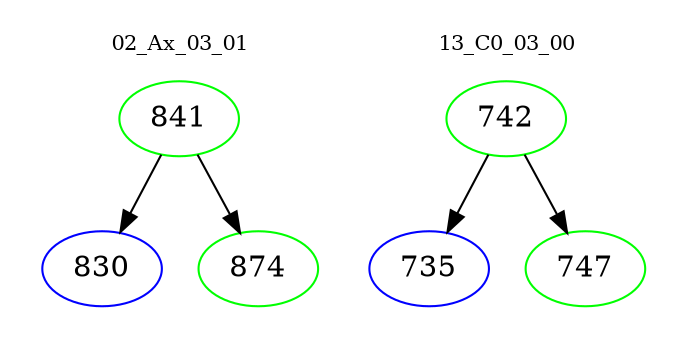 digraph{
subgraph cluster_0 {
color = white
label = "02_Ax_03_01";
fontsize=10;
T0_841 [label="841", color="green"]
T0_841 -> T0_830 [color="black"]
T0_830 [label="830", color="blue"]
T0_841 -> T0_874 [color="black"]
T0_874 [label="874", color="green"]
}
subgraph cluster_1 {
color = white
label = "13_C0_03_00";
fontsize=10;
T1_742 [label="742", color="green"]
T1_742 -> T1_735 [color="black"]
T1_735 [label="735", color="blue"]
T1_742 -> T1_747 [color="black"]
T1_747 [label="747", color="green"]
}
}
